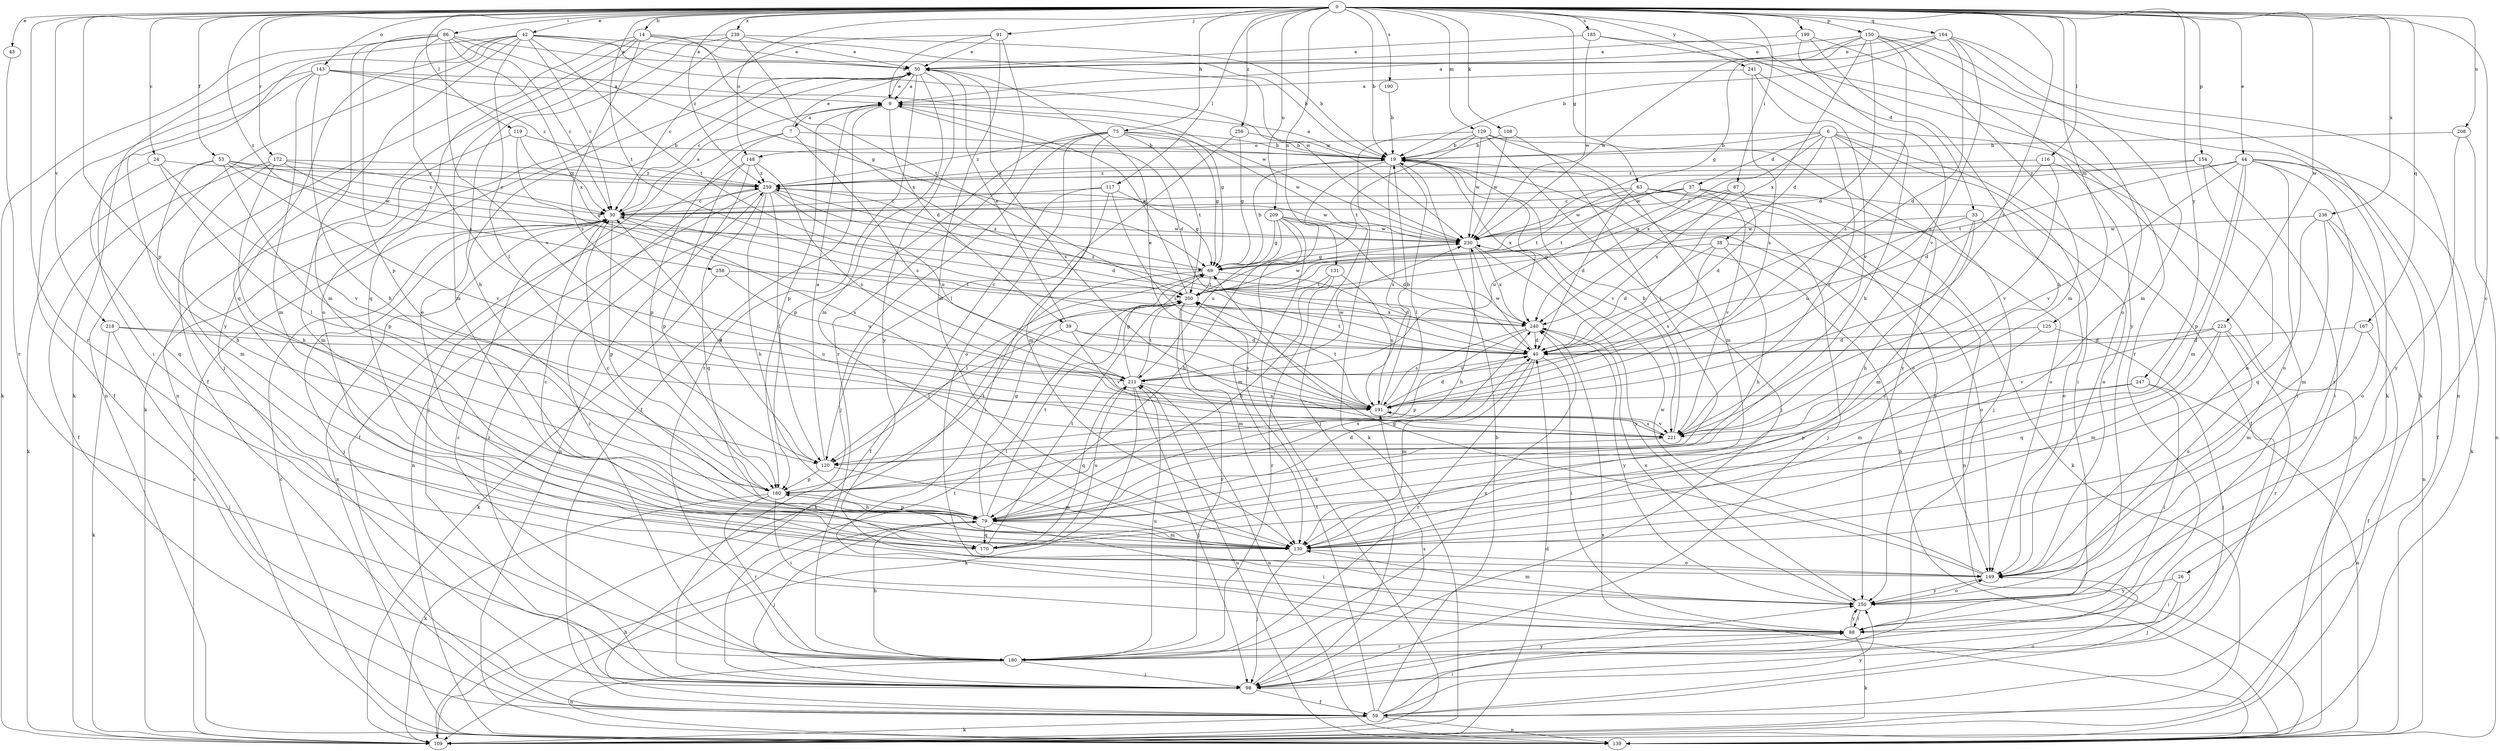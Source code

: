 strict digraph  {
0;
6;
7;
9;
14;
19;
24;
26;
30;
33;
37;
38;
39;
40;
42;
43;
44;
50;
53;
59;
63;
69;
75;
79;
86;
87;
88;
91;
98;
108;
109;
116;
117;
119;
120;
125;
129;
130;
131;
139;
143;
148;
149;
150;
154;
160;
164;
167;
170;
172;
180;
185;
190;
191;
199;
200;
208;
209;
211;
218;
221;
223;
230;
236;
239;
240;
241;
247;
250;
256;
258;
259;
0 -> 14  [label=b];
0 -> 19  [label=b];
0 -> 24  [label=c];
0 -> 26  [label=c];
0 -> 33  [label=d];
0 -> 42  [label=e];
0 -> 43  [label=e];
0 -> 44  [label=e];
0 -> 53  [label=f];
0 -> 63  [label=g];
0 -> 75  [label=h];
0 -> 86  [label=i];
0 -> 87  [label=i];
0 -> 91  [label=j];
0 -> 108  [label=k];
0 -> 116  [label=l];
0 -> 117  [label=l];
0 -> 119  [label=l];
0 -> 125  [label=m];
0 -> 129  [label=m];
0 -> 131  [label=n];
0 -> 143  [label=o];
0 -> 148  [label=o];
0 -> 150  [label=p];
0 -> 154  [label=p];
0 -> 160  [label=p];
0 -> 164  [label=q];
0 -> 167  [label=q];
0 -> 172  [label=r];
0 -> 180  [label=r];
0 -> 185  [label=s];
0 -> 190  [label=s];
0 -> 191  [label=s];
0 -> 199  [label=t];
0 -> 200  [label=t];
0 -> 208  [label=u];
0 -> 209  [label=u];
0 -> 218  [label=v];
0 -> 223  [label=w];
0 -> 236  [label=x];
0 -> 239  [label=x];
0 -> 241  [label=y];
0 -> 247  [label=y];
0 -> 256  [label=z];
0 -> 258  [label=z];
0 -> 259  [label=z];
6 -> 19  [label=b];
6 -> 37  [label=d];
6 -> 38  [label=d];
6 -> 59  [label=f];
6 -> 88  [label=i];
6 -> 98  [label=j];
6 -> 139  [label=n];
6 -> 148  [label=o];
6 -> 221  [label=v];
6 -> 240  [label=x];
7 -> 19  [label=b];
7 -> 50  [label=e];
7 -> 98  [label=j];
7 -> 160  [label=p];
7 -> 191  [label=s];
9 -> 7  [label=a];
9 -> 39  [label=d];
9 -> 40  [label=d];
9 -> 50  [label=e];
9 -> 59  [label=f];
9 -> 69  [label=g];
9 -> 160  [label=p];
14 -> 50  [label=e];
14 -> 59  [label=f];
14 -> 139  [label=n];
14 -> 170  [label=q];
14 -> 191  [label=s];
14 -> 230  [label=w];
14 -> 240  [label=x];
19 -> 9  [label=a];
19 -> 98  [label=j];
19 -> 120  [label=l];
19 -> 149  [label=o];
19 -> 191  [label=s];
19 -> 221  [label=v];
19 -> 240  [label=x];
19 -> 259  [label=z];
24 -> 120  [label=l];
24 -> 170  [label=q];
24 -> 221  [label=v];
24 -> 259  [label=z];
26 -> 88  [label=i];
26 -> 98  [label=j];
26 -> 250  [label=y];
30 -> 9  [label=a];
30 -> 98  [label=j];
30 -> 139  [label=n];
30 -> 160  [label=p];
30 -> 191  [label=s];
30 -> 230  [label=w];
33 -> 79  [label=h];
33 -> 130  [label=m];
33 -> 149  [label=o];
33 -> 211  [label=u];
33 -> 230  [label=w];
37 -> 30  [label=c];
37 -> 109  [label=k];
37 -> 149  [label=o];
37 -> 200  [label=t];
37 -> 211  [label=u];
37 -> 221  [label=v];
37 -> 230  [label=w];
38 -> 40  [label=d];
38 -> 69  [label=g];
38 -> 79  [label=h];
38 -> 149  [label=o];
38 -> 191  [label=s];
39 -> 40  [label=d];
39 -> 50  [label=e];
39 -> 120  [label=l];
39 -> 191  [label=s];
39 -> 221  [label=v];
40 -> 30  [label=c];
40 -> 88  [label=i];
40 -> 130  [label=m];
40 -> 180  [label=r];
40 -> 200  [label=t];
40 -> 211  [label=u];
40 -> 230  [label=w];
42 -> 19  [label=b];
42 -> 30  [label=c];
42 -> 50  [label=e];
42 -> 98  [label=j];
42 -> 109  [label=k];
42 -> 120  [label=l];
42 -> 139  [label=n];
42 -> 170  [label=q];
42 -> 200  [label=t];
42 -> 230  [label=w];
42 -> 250  [label=y];
43 -> 180  [label=r];
44 -> 59  [label=f];
44 -> 109  [label=k];
44 -> 130  [label=m];
44 -> 149  [label=o];
44 -> 160  [label=p];
44 -> 200  [label=t];
44 -> 221  [label=v];
44 -> 250  [label=y];
44 -> 259  [label=z];
50 -> 9  [label=a];
50 -> 30  [label=c];
50 -> 109  [label=k];
50 -> 130  [label=m];
50 -> 180  [label=r];
50 -> 221  [label=v];
50 -> 250  [label=y];
53 -> 30  [label=c];
53 -> 79  [label=h];
53 -> 109  [label=k];
53 -> 160  [label=p];
53 -> 221  [label=v];
53 -> 230  [label=w];
53 -> 259  [label=z];
59 -> 19  [label=b];
59 -> 88  [label=i];
59 -> 109  [label=k];
59 -> 139  [label=n];
59 -> 149  [label=o];
59 -> 200  [label=t];
59 -> 250  [label=y];
63 -> 30  [label=c];
63 -> 40  [label=d];
63 -> 98  [label=j];
63 -> 139  [label=n];
63 -> 200  [label=t];
63 -> 250  [label=y];
69 -> 19  [label=b];
69 -> 40  [label=d];
69 -> 109  [label=k];
69 -> 120  [label=l];
69 -> 200  [label=t];
69 -> 259  [label=z];
75 -> 19  [label=b];
75 -> 69  [label=g];
75 -> 98  [label=j];
75 -> 130  [label=m];
75 -> 149  [label=o];
75 -> 160  [label=p];
75 -> 200  [label=t];
75 -> 230  [label=w];
75 -> 259  [label=z];
79 -> 30  [label=c];
79 -> 40  [label=d];
79 -> 69  [label=g];
79 -> 88  [label=i];
79 -> 98  [label=j];
79 -> 130  [label=m];
79 -> 160  [label=p];
79 -> 170  [label=q];
79 -> 200  [label=t];
79 -> 240  [label=x];
86 -> 30  [label=c];
86 -> 50  [label=e];
86 -> 69  [label=g];
86 -> 109  [label=k];
86 -> 130  [label=m];
86 -> 160  [label=p];
86 -> 191  [label=s];
86 -> 221  [label=v];
86 -> 240  [label=x];
87 -> 30  [label=c];
87 -> 40  [label=d];
87 -> 69  [label=g];
87 -> 149  [label=o];
87 -> 240  [label=x];
88 -> 109  [label=k];
88 -> 180  [label=r];
88 -> 250  [label=y];
91 -> 9  [label=a];
91 -> 30  [label=c];
91 -> 50  [label=e];
91 -> 130  [label=m];
91 -> 180  [label=r];
98 -> 59  [label=f];
98 -> 191  [label=s];
98 -> 200  [label=t];
98 -> 250  [label=y];
98 -> 259  [label=z];
108 -> 19  [label=b];
108 -> 120  [label=l];
108 -> 230  [label=w];
109 -> 30  [label=c];
109 -> 40  [label=d];
109 -> 79  [label=h];
116 -> 40  [label=d];
116 -> 88  [label=i];
116 -> 221  [label=v];
116 -> 259  [label=z];
117 -> 30  [label=c];
117 -> 59  [label=f];
117 -> 69  [label=g];
117 -> 88  [label=i];
117 -> 191  [label=s];
119 -> 19  [label=b];
119 -> 30  [label=c];
119 -> 130  [label=m];
119 -> 211  [label=u];
120 -> 9  [label=a];
120 -> 30  [label=c];
120 -> 130  [label=m];
120 -> 160  [label=p];
125 -> 40  [label=d];
125 -> 98  [label=j];
125 -> 130  [label=m];
129 -> 19  [label=b];
129 -> 98  [label=j];
129 -> 109  [label=k];
129 -> 130  [label=m];
129 -> 200  [label=t];
129 -> 230  [label=w];
129 -> 250  [label=y];
130 -> 30  [label=c];
130 -> 98  [label=j];
130 -> 149  [label=o];
131 -> 79  [label=h];
131 -> 180  [label=r];
131 -> 191  [label=s];
131 -> 200  [label=t];
139 -> 19  [label=b];
139 -> 30  [label=c];
139 -> 211  [label=u];
139 -> 240  [label=x];
143 -> 9  [label=a];
143 -> 59  [label=f];
143 -> 79  [label=h];
143 -> 88  [label=i];
143 -> 130  [label=m];
143 -> 230  [label=w];
143 -> 259  [label=z];
148 -> 59  [label=f];
148 -> 139  [label=n];
148 -> 160  [label=p];
148 -> 191  [label=s];
148 -> 259  [label=z];
149 -> 69  [label=g];
149 -> 230  [label=w];
149 -> 250  [label=y];
150 -> 40  [label=d];
150 -> 50  [label=e];
150 -> 69  [label=g];
150 -> 109  [label=k];
150 -> 130  [label=m];
150 -> 149  [label=o];
150 -> 191  [label=s];
150 -> 230  [label=w];
150 -> 240  [label=x];
154 -> 88  [label=i];
154 -> 149  [label=o];
154 -> 230  [label=w];
154 -> 259  [label=z];
160 -> 79  [label=h];
160 -> 88  [label=i];
160 -> 109  [label=k];
160 -> 180  [label=r];
160 -> 200  [label=t];
164 -> 9  [label=a];
164 -> 19  [label=b];
164 -> 40  [label=d];
164 -> 50  [label=e];
164 -> 130  [label=m];
164 -> 139  [label=n];
164 -> 191  [label=s];
167 -> 40  [label=d];
167 -> 59  [label=f];
167 -> 130  [label=m];
170 -> 50  [label=e];
170 -> 200  [label=t];
170 -> 211  [label=u];
172 -> 30  [label=c];
172 -> 59  [label=f];
172 -> 69  [label=g];
172 -> 79  [label=h];
172 -> 130  [label=m];
172 -> 259  [label=z];
180 -> 30  [label=c];
180 -> 79  [label=h];
180 -> 98  [label=j];
180 -> 139  [label=n];
180 -> 211  [label=u];
180 -> 240  [label=x];
180 -> 259  [label=z];
185 -> 50  [label=e];
185 -> 109  [label=k];
185 -> 180  [label=r];
185 -> 230  [label=w];
190 -> 19  [label=b];
191 -> 19  [label=b];
191 -> 40  [label=d];
191 -> 50  [label=e];
191 -> 200  [label=t];
191 -> 221  [label=v];
199 -> 50  [label=e];
199 -> 79  [label=h];
199 -> 221  [label=v];
199 -> 250  [label=y];
200 -> 9  [label=a];
200 -> 130  [label=m];
200 -> 180  [label=r];
200 -> 230  [label=w];
200 -> 240  [label=x];
208 -> 19  [label=b];
208 -> 139  [label=n];
208 -> 250  [label=y];
209 -> 40  [label=d];
209 -> 69  [label=g];
209 -> 79  [label=h];
209 -> 109  [label=k];
209 -> 130  [label=m];
209 -> 211  [label=u];
209 -> 230  [label=w];
211 -> 69  [label=g];
211 -> 98  [label=j];
211 -> 109  [label=k];
211 -> 139  [label=n];
211 -> 170  [label=q];
211 -> 191  [label=s];
211 -> 200  [label=t];
211 -> 230  [label=w];
218 -> 40  [label=d];
218 -> 98  [label=j];
218 -> 109  [label=k];
218 -> 211  [label=u];
221 -> 19  [label=b];
221 -> 120  [label=l];
221 -> 191  [label=s];
223 -> 40  [label=d];
223 -> 130  [label=m];
223 -> 149  [label=o];
223 -> 170  [label=q];
223 -> 180  [label=r];
223 -> 221  [label=v];
230 -> 69  [label=g];
230 -> 79  [label=h];
230 -> 240  [label=x];
230 -> 250  [label=y];
236 -> 130  [label=m];
236 -> 139  [label=n];
236 -> 149  [label=o];
236 -> 170  [label=q];
236 -> 230  [label=w];
239 -> 19  [label=b];
239 -> 50  [label=e];
239 -> 79  [label=h];
239 -> 130  [label=m];
239 -> 149  [label=o];
239 -> 200  [label=t];
240 -> 40  [label=d];
240 -> 160  [label=p];
240 -> 191  [label=s];
240 -> 250  [label=y];
240 -> 259  [label=z];
241 -> 9  [label=a];
241 -> 79  [label=h];
241 -> 191  [label=s];
241 -> 221  [label=v];
247 -> 88  [label=i];
247 -> 139  [label=n];
247 -> 160  [label=p];
247 -> 191  [label=s];
250 -> 88  [label=i];
250 -> 130  [label=m];
250 -> 149  [label=o];
250 -> 240  [label=x];
256 -> 19  [label=b];
256 -> 69  [label=g];
256 -> 120  [label=l];
258 -> 109  [label=k];
258 -> 200  [label=t];
258 -> 211  [label=u];
259 -> 30  [label=c];
259 -> 40  [label=d];
259 -> 79  [label=h];
259 -> 120  [label=l];
259 -> 139  [label=n];
259 -> 170  [label=q];
259 -> 211  [label=u];
259 -> 230  [label=w];
}

